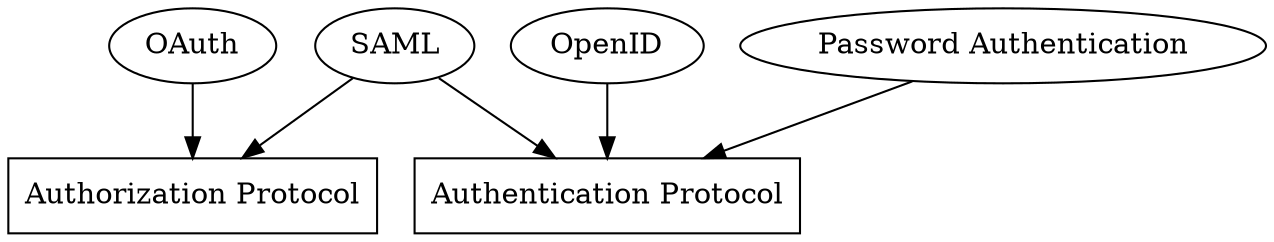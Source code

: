 digraph {
	AuthZ [label="Authorization Protocol",shape=box]
	AuthN [label="Authentication Protocol",shape=box]
	OpenID
	OAuth
	PAP [label="Password Authentication"]

	OpenID -> AuthN
	SAML -> AuthN
	PAP -> AuthN

	OAuth -> AuthZ
	SAML -> AuthZ
}
